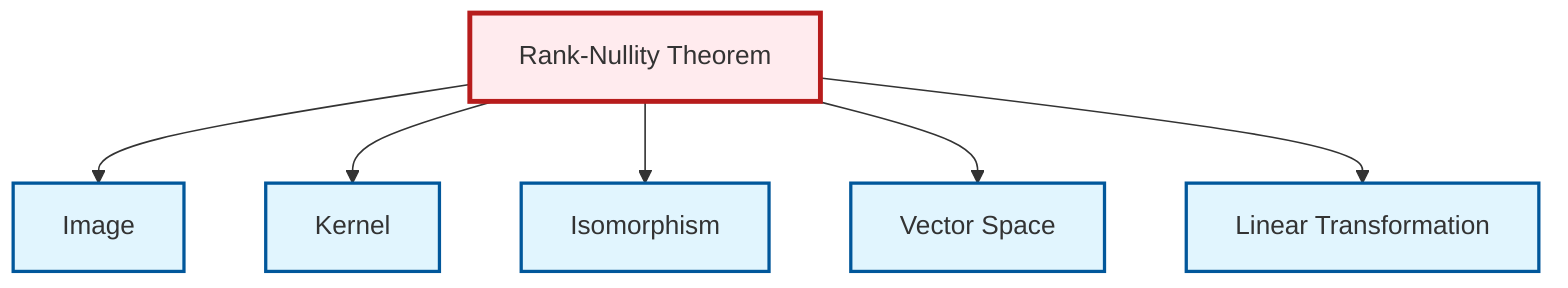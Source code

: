 graph TD
    classDef definition fill:#e1f5fe,stroke:#01579b,stroke-width:2px
    classDef theorem fill:#f3e5f5,stroke:#4a148c,stroke-width:2px
    classDef axiom fill:#fff3e0,stroke:#e65100,stroke-width:2px
    classDef example fill:#e8f5e9,stroke:#1b5e20,stroke-width:2px
    classDef current fill:#ffebee,stroke:#b71c1c,stroke-width:3px
    def-image["Image"]:::definition
    def-linear-transformation["Linear Transformation"]:::definition
    thm-rank-nullity["Rank-Nullity Theorem"]:::theorem
    def-vector-space["Vector Space"]:::definition
    def-kernel["Kernel"]:::definition
    def-isomorphism["Isomorphism"]:::definition
    thm-rank-nullity --> def-image
    thm-rank-nullity --> def-kernel
    thm-rank-nullity --> def-isomorphism
    thm-rank-nullity --> def-vector-space
    thm-rank-nullity --> def-linear-transformation
    class thm-rank-nullity current